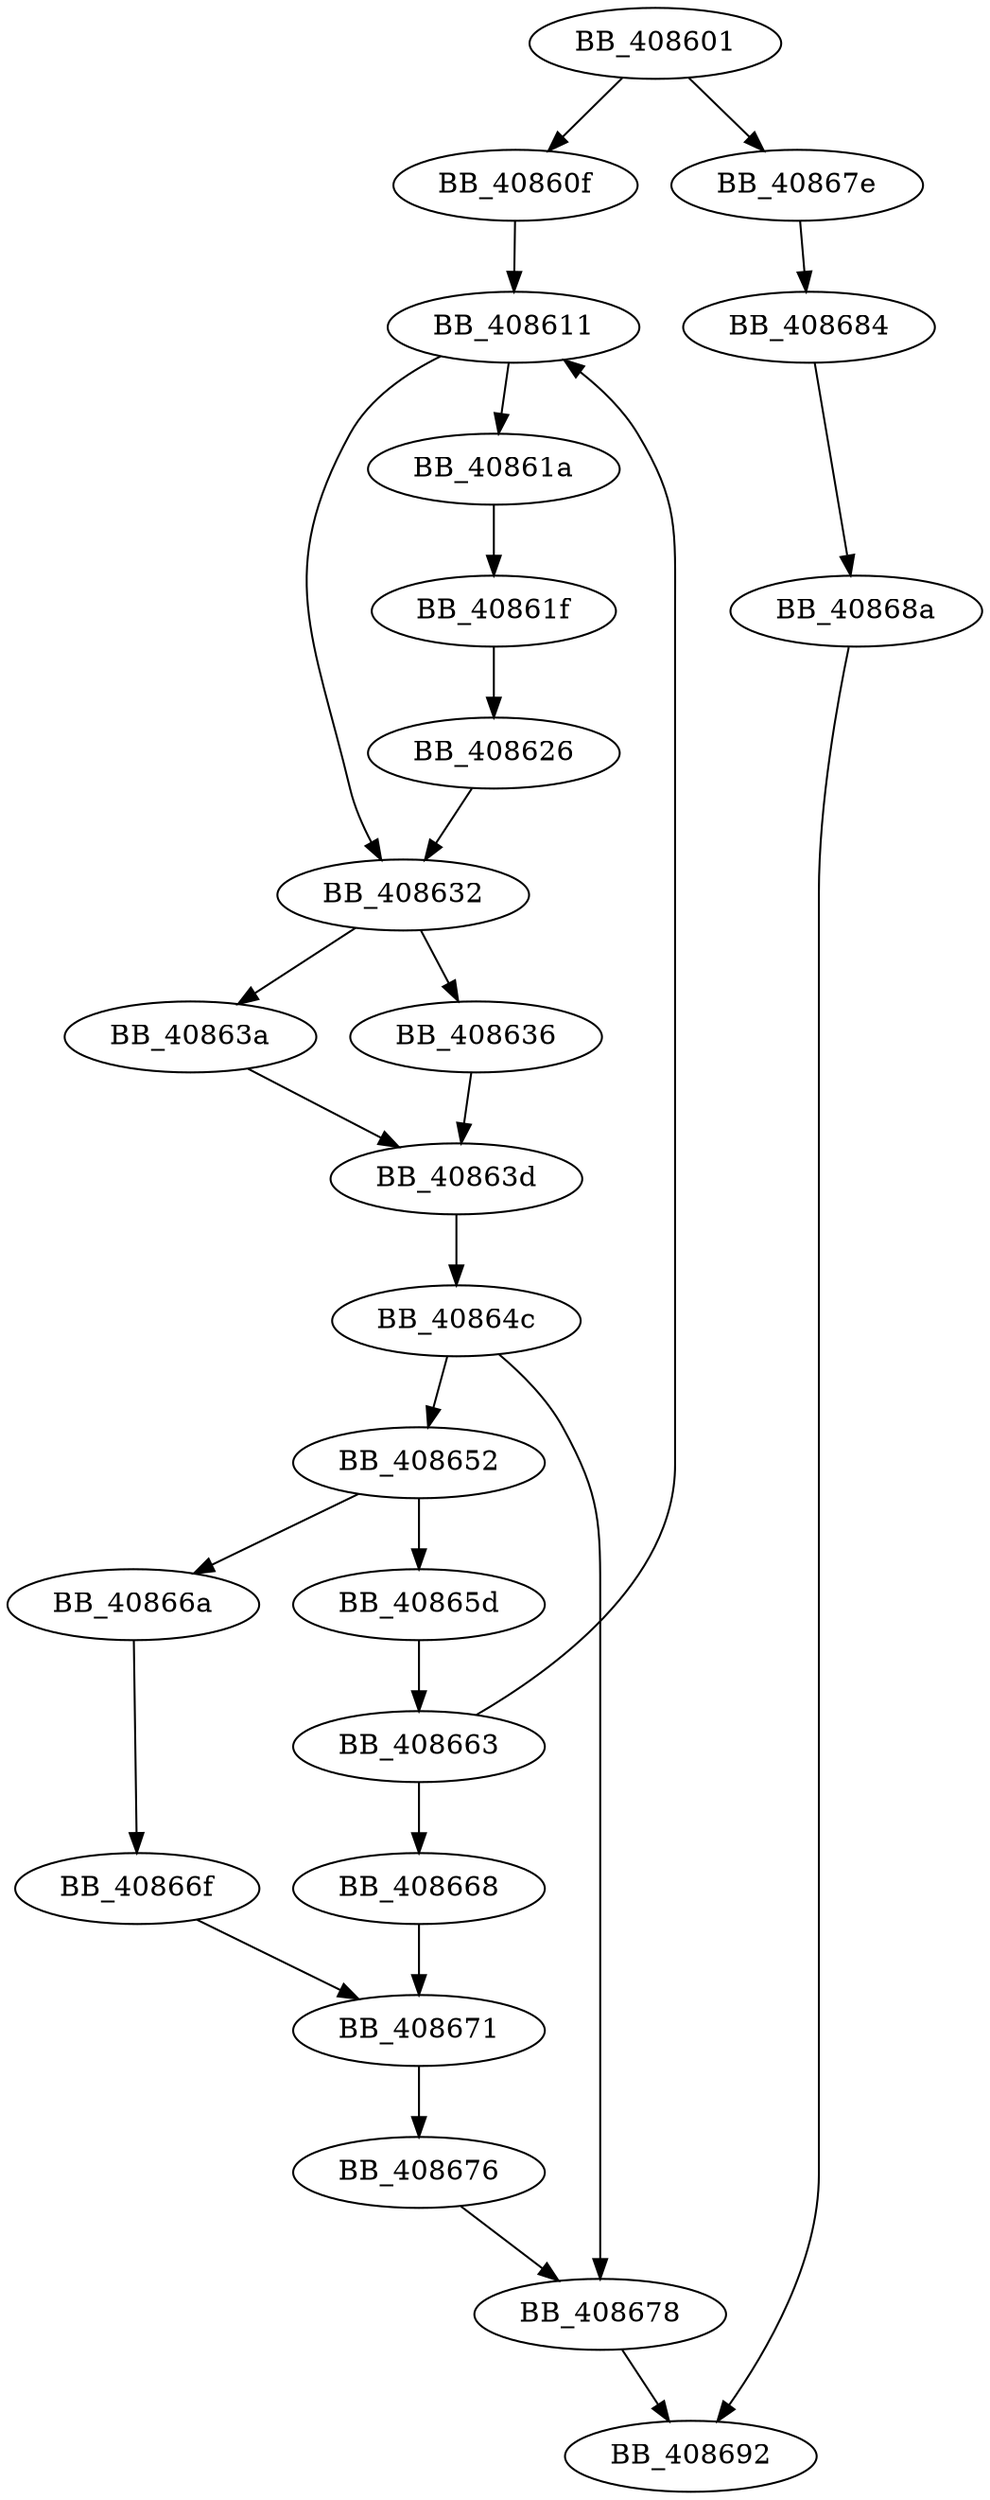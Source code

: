 DiGraph _malloc{
BB_408601->BB_40860f
BB_408601->BB_40867e
BB_40860f->BB_408611
BB_408611->BB_40861a
BB_408611->BB_408632
BB_40861a->BB_40861f
BB_40861f->BB_408626
BB_408626->BB_408632
BB_408632->BB_408636
BB_408632->BB_40863a
BB_408636->BB_40863d
BB_40863a->BB_40863d
BB_40863d->BB_40864c
BB_40864c->BB_408652
BB_40864c->BB_408678
BB_408652->BB_40865d
BB_408652->BB_40866a
BB_40865d->BB_408663
BB_408663->BB_408611
BB_408663->BB_408668
BB_408668->BB_408671
BB_40866a->BB_40866f
BB_40866f->BB_408671
BB_408671->BB_408676
BB_408676->BB_408678
BB_408678->BB_408692
BB_40867e->BB_408684
BB_408684->BB_40868a
BB_40868a->BB_408692
}
